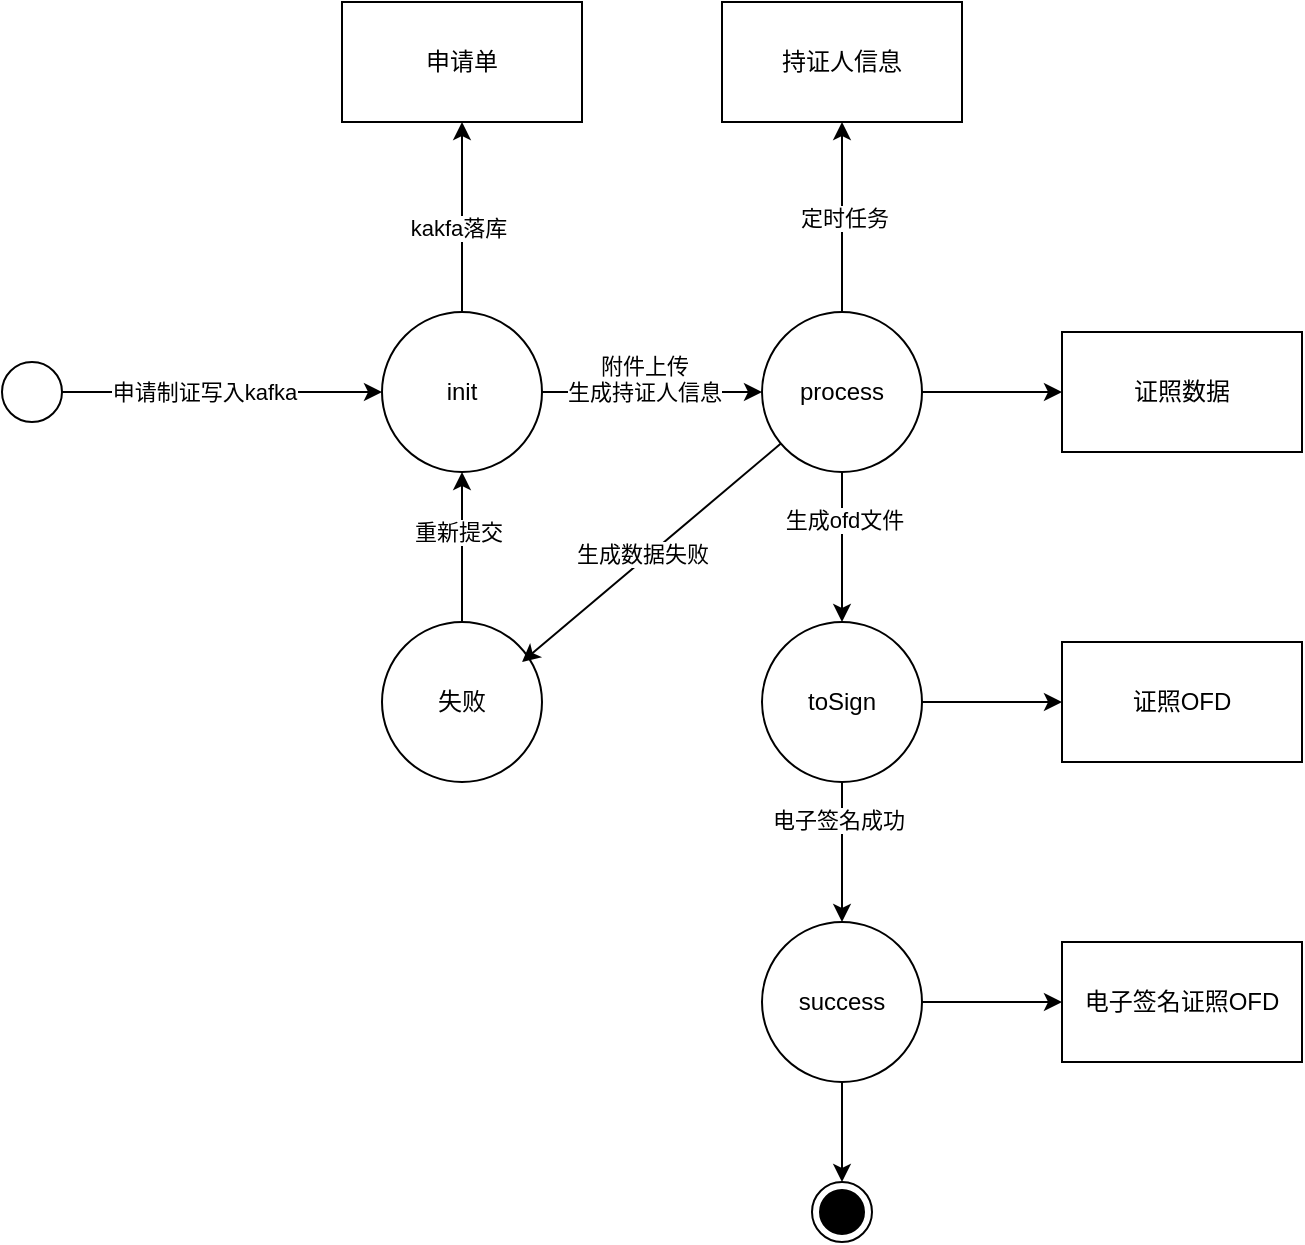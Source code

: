 <mxfile version="26.1.0">
  <diagram name="第 1 页" id="MlI2VBMLhIPFtivZzuUq">
    <mxGraphModel dx="2008" dy="633" grid="1" gridSize="10" guides="1" tooltips="1" connect="1" arrows="1" fold="1" page="1" pageScale="1" pageWidth="827" pageHeight="1169" math="0" shadow="0">
      <root>
        <mxCell id="0" />
        <mxCell id="1" parent="0" />
        <mxCell id="4LrTPgtIGsjjfC6f0_Ll-12" value="申请单" style="rounded=0;whiteSpace=wrap;html=1;" vertex="1" parent="1">
          <mxGeometry x="160" y="430" width="120" height="60" as="geometry" />
        </mxCell>
        <mxCell id="4LrTPgtIGsjjfC6f0_Ll-13" value="持证人信息" style="rounded=0;whiteSpace=wrap;html=1;" vertex="1" parent="1">
          <mxGeometry x="350" y="430" width="120" height="60" as="geometry" />
        </mxCell>
        <mxCell id="4LrTPgtIGsjjfC6f0_Ll-14" value="证照数据" style="rounded=0;whiteSpace=wrap;html=1;" vertex="1" parent="1">
          <mxGeometry x="520" y="595" width="120" height="60" as="geometry" />
        </mxCell>
        <mxCell id="4LrTPgtIGsjjfC6f0_Ll-20" style="edgeStyle=orthogonalEdgeStyle;rounded=0;orthogonalLoop=1;jettySize=auto;html=1;entryX=0;entryY=0.5;entryDx=0;entryDy=0;" edge="1" parent="1" source="4LrTPgtIGsjjfC6f0_Ll-15" target="4LrTPgtIGsjjfC6f0_Ll-16">
          <mxGeometry relative="1" as="geometry" />
        </mxCell>
        <mxCell id="4LrTPgtIGsjjfC6f0_Ll-21" value="&lt;div&gt;附件上传&lt;/div&gt;&lt;div&gt;生成持证人信息&lt;/div&gt;&lt;div&gt;&lt;br&gt;&lt;/div&gt;" style="edgeLabel;html=1;align=center;verticalAlign=middle;resizable=0;points=[];" vertex="1" connectable="0" parent="4LrTPgtIGsjjfC6f0_Ll-20">
          <mxGeometry x="-0.079" relative="1" as="geometry">
            <mxPoint as="offset" />
          </mxGeometry>
        </mxCell>
        <mxCell id="4LrTPgtIGsjjfC6f0_Ll-31" style="edgeStyle=orthogonalEdgeStyle;rounded=0;orthogonalLoop=1;jettySize=auto;html=1;entryX=0.5;entryY=1;entryDx=0;entryDy=0;" edge="1" parent="1" source="4LrTPgtIGsjjfC6f0_Ll-15" target="4LrTPgtIGsjjfC6f0_Ll-12">
          <mxGeometry relative="1" as="geometry" />
        </mxCell>
        <mxCell id="4LrTPgtIGsjjfC6f0_Ll-33" value="kakfa落库" style="edgeLabel;html=1;align=center;verticalAlign=middle;resizable=0;points=[];" vertex="1" connectable="0" parent="4LrTPgtIGsjjfC6f0_Ll-31">
          <mxGeometry x="-0.108" y="2" relative="1" as="geometry">
            <mxPoint as="offset" />
          </mxGeometry>
        </mxCell>
        <mxCell id="4LrTPgtIGsjjfC6f0_Ll-15" value="init" style="ellipse;whiteSpace=wrap;html=1;aspect=fixed;" vertex="1" parent="1">
          <mxGeometry x="180" y="585" width="80" height="80" as="geometry" />
        </mxCell>
        <mxCell id="4LrTPgtIGsjjfC6f0_Ll-32" style="edgeStyle=orthogonalEdgeStyle;rounded=0;orthogonalLoop=1;jettySize=auto;html=1;entryX=0.5;entryY=1;entryDx=0;entryDy=0;" edge="1" parent="1" source="4LrTPgtIGsjjfC6f0_Ll-16" target="4LrTPgtIGsjjfC6f0_Ll-13">
          <mxGeometry relative="1" as="geometry" />
        </mxCell>
        <mxCell id="4LrTPgtIGsjjfC6f0_Ll-34" value="定时任务" style="edgeLabel;html=1;align=center;verticalAlign=middle;resizable=0;points=[];" vertex="1" connectable="0" parent="4LrTPgtIGsjjfC6f0_Ll-32">
          <mxGeometry x="-0.011" y="-1" relative="1" as="geometry">
            <mxPoint as="offset" />
          </mxGeometry>
        </mxCell>
        <mxCell id="4LrTPgtIGsjjfC6f0_Ll-35" style="edgeStyle=orthogonalEdgeStyle;rounded=0;orthogonalLoop=1;jettySize=auto;html=1;exitX=1;exitY=0.5;exitDx=0;exitDy=0;" edge="1" parent="1" source="4LrTPgtIGsjjfC6f0_Ll-16" target="4LrTPgtIGsjjfC6f0_Ll-14">
          <mxGeometry relative="1" as="geometry" />
        </mxCell>
        <mxCell id="4LrTPgtIGsjjfC6f0_Ll-36" style="edgeStyle=orthogonalEdgeStyle;rounded=0;orthogonalLoop=1;jettySize=auto;html=1;exitX=0.5;exitY=1;exitDx=0;exitDy=0;" edge="1" parent="1" source="4LrTPgtIGsjjfC6f0_Ll-16" target="4LrTPgtIGsjjfC6f0_Ll-24">
          <mxGeometry relative="1" as="geometry" />
        </mxCell>
        <mxCell id="4LrTPgtIGsjjfC6f0_Ll-50" value="生成ofd文件" style="edgeLabel;html=1;align=center;verticalAlign=middle;resizable=0;points=[];" vertex="1" connectable="0" parent="4LrTPgtIGsjjfC6f0_Ll-36">
          <mxGeometry x="-0.362" y="1" relative="1" as="geometry">
            <mxPoint as="offset" />
          </mxGeometry>
        </mxCell>
        <mxCell id="4LrTPgtIGsjjfC6f0_Ll-16" value="process" style="ellipse;whiteSpace=wrap;html=1;aspect=fixed;" vertex="1" parent="1">
          <mxGeometry x="370" y="585" width="80" height="80" as="geometry" />
        </mxCell>
        <mxCell id="4LrTPgtIGsjjfC6f0_Ll-18" style="edgeStyle=orthogonalEdgeStyle;rounded=0;orthogonalLoop=1;jettySize=auto;html=1;" edge="1" parent="1" source="4LrTPgtIGsjjfC6f0_Ll-17" target="4LrTPgtIGsjjfC6f0_Ll-15">
          <mxGeometry relative="1" as="geometry" />
        </mxCell>
        <mxCell id="4LrTPgtIGsjjfC6f0_Ll-19" value="申请制证写入kafka" style="edgeLabel;html=1;align=center;verticalAlign=middle;resizable=0;points=[];" vertex="1" connectable="0" parent="4LrTPgtIGsjjfC6f0_Ll-18">
          <mxGeometry x="-0.407" y="1" relative="1" as="geometry">
            <mxPoint x="23" y="1" as="offset" />
          </mxGeometry>
        </mxCell>
        <mxCell id="4LrTPgtIGsjjfC6f0_Ll-17" value="" style="ellipse;" vertex="1" parent="1">
          <mxGeometry x="-10" y="610" width="30" height="30" as="geometry" />
        </mxCell>
        <mxCell id="4LrTPgtIGsjjfC6f0_Ll-38" style="edgeStyle=orthogonalEdgeStyle;rounded=0;orthogonalLoop=1;jettySize=auto;html=1;entryX=0;entryY=0.5;entryDx=0;entryDy=0;" edge="1" parent="1" source="4LrTPgtIGsjjfC6f0_Ll-24" target="4LrTPgtIGsjjfC6f0_Ll-37">
          <mxGeometry relative="1" as="geometry" />
        </mxCell>
        <mxCell id="4LrTPgtIGsjjfC6f0_Ll-41" style="edgeStyle=orthogonalEdgeStyle;rounded=0;orthogonalLoop=1;jettySize=auto;html=1;" edge="1" parent="1" source="4LrTPgtIGsjjfC6f0_Ll-24" target="4LrTPgtIGsjjfC6f0_Ll-39">
          <mxGeometry relative="1" as="geometry" />
        </mxCell>
        <mxCell id="4LrTPgtIGsjjfC6f0_Ll-52" value="电子签名成功" style="edgeLabel;html=1;align=center;verticalAlign=middle;resizable=0;points=[];" vertex="1" connectable="0" parent="4LrTPgtIGsjjfC6f0_Ll-41">
          <mxGeometry x="-0.452" y="-2" relative="1" as="geometry">
            <mxPoint as="offset" />
          </mxGeometry>
        </mxCell>
        <mxCell id="4LrTPgtIGsjjfC6f0_Ll-24" value="toSign" style="ellipse;whiteSpace=wrap;html=1;aspect=fixed;" vertex="1" parent="1">
          <mxGeometry x="370" y="740" width="80" height="80" as="geometry" />
        </mxCell>
        <mxCell id="4LrTPgtIGsjjfC6f0_Ll-37" value="证照OFD" style="rounded=0;whiteSpace=wrap;html=1;" vertex="1" parent="1">
          <mxGeometry x="520" y="750" width="120" height="60" as="geometry" />
        </mxCell>
        <mxCell id="4LrTPgtIGsjjfC6f0_Ll-47" style="edgeStyle=orthogonalEdgeStyle;rounded=0;orthogonalLoop=1;jettySize=auto;html=1;" edge="1" parent="1" source="4LrTPgtIGsjjfC6f0_Ll-39" target="4LrTPgtIGsjjfC6f0_Ll-40">
          <mxGeometry relative="1" as="geometry" />
        </mxCell>
        <mxCell id="4LrTPgtIGsjjfC6f0_Ll-49" style="edgeStyle=orthogonalEdgeStyle;rounded=0;orthogonalLoop=1;jettySize=auto;html=1;" edge="1" parent="1" source="4LrTPgtIGsjjfC6f0_Ll-39" target="4LrTPgtIGsjjfC6f0_Ll-48">
          <mxGeometry relative="1" as="geometry" />
        </mxCell>
        <mxCell id="4LrTPgtIGsjjfC6f0_Ll-39" value="success" style="ellipse;whiteSpace=wrap;html=1;aspect=fixed;" vertex="1" parent="1">
          <mxGeometry x="370" y="890" width="80" height="80" as="geometry" />
        </mxCell>
        <mxCell id="4LrTPgtIGsjjfC6f0_Ll-40" value="电子签名证照OFD" style="rounded=0;whiteSpace=wrap;html=1;" vertex="1" parent="1">
          <mxGeometry x="520" y="900" width="120" height="60" as="geometry" />
        </mxCell>
        <mxCell id="4LrTPgtIGsjjfC6f0_Ll-45" style="edgeStyle=orthogonalEdgeStyle;rounded=0;orthogonalLoop=1;jettySize=auto;html=1;entryX=0.5;entryY=1;entryDx=0;entryDy=0;" edge="1" parent="1" source="4LrTPgtIGsjjfC6f0_Ll-42" target="4LrTPgtIGsjjfC6f0_Ll-15">
          <mxGeometry relative="1" as="geometry" />
        </mxCell>
        <mxCell id="4LrTPgtIGsjjfC6f0_Ll-46" value="重新提交" style="edgeLabel;html=1;align=center;verticalAlign=middle;resizable=0;points=[];" vertex="1" connectable="0" parent="4LrTPgtIGsjjfC6f0_Ll-45">
          <mxGeometry x="0.21" y="2" relative="1" as="geometry">
            <mxPoint as="offset" />
          </mxGeometry>
        </mxCell>
        <mxCell id="4LrTPgtIGsjjfC6f0_Ll-42" value="失败" style="ellipse;whiteSpace=wrap;html=1;aspect=fixed;" vertex="1" parent="1">
          <mxGeometry x="180" y="740" width="80" height="80" as="geometry" />
        </mxCell>
        <mxCell id="4LrTPgtIGsjjfC6f0_Ll-48" value="" style="ellipse;html=1;shape=endState;fillColor=strokeColor;" vertex="1" parent="1">
          <mxGeometry x="395" y="1020" width="30" height="30" as="geometry" />
        </mxCell>
        <mxCell id="4LrTPgtIGsjjfC6f0_Ll-53" style="rounded=0;orthogonalLoop=1;jettySize=auto;html=1;entryX=0.875;entryY=0.25;entryDx=0;entryDy=0;entryPerimeter=0;" edge="1" parent="1" source="4LrTPgtIGsjjfC6f0_Ll-16" target="4LrTPgtIGsjjfC6f0_Ll-42">
          <mxGeometry relative="1" as="geometry" />
        </mxCell>
        <mxCell id="4LrTPgtIGsjjfC6f0_Ll-54" value="生成数据失败" style="edgeLabel;html=1;align=center;verticalAlign=middle;resizable=0;points=[];" vertex="1" connectable="0" parent="4LrTPgtIGsjjfC6f0_Ll-53">
          <mxGeometry x="0.039" y="-3" relative="1" as="geometry">
            <mxPoint as="offset" />
          </mxGeometry>
        </mxCell>
      </root>
    </mxGraphModel>
  </diagram>
</mxfile>
